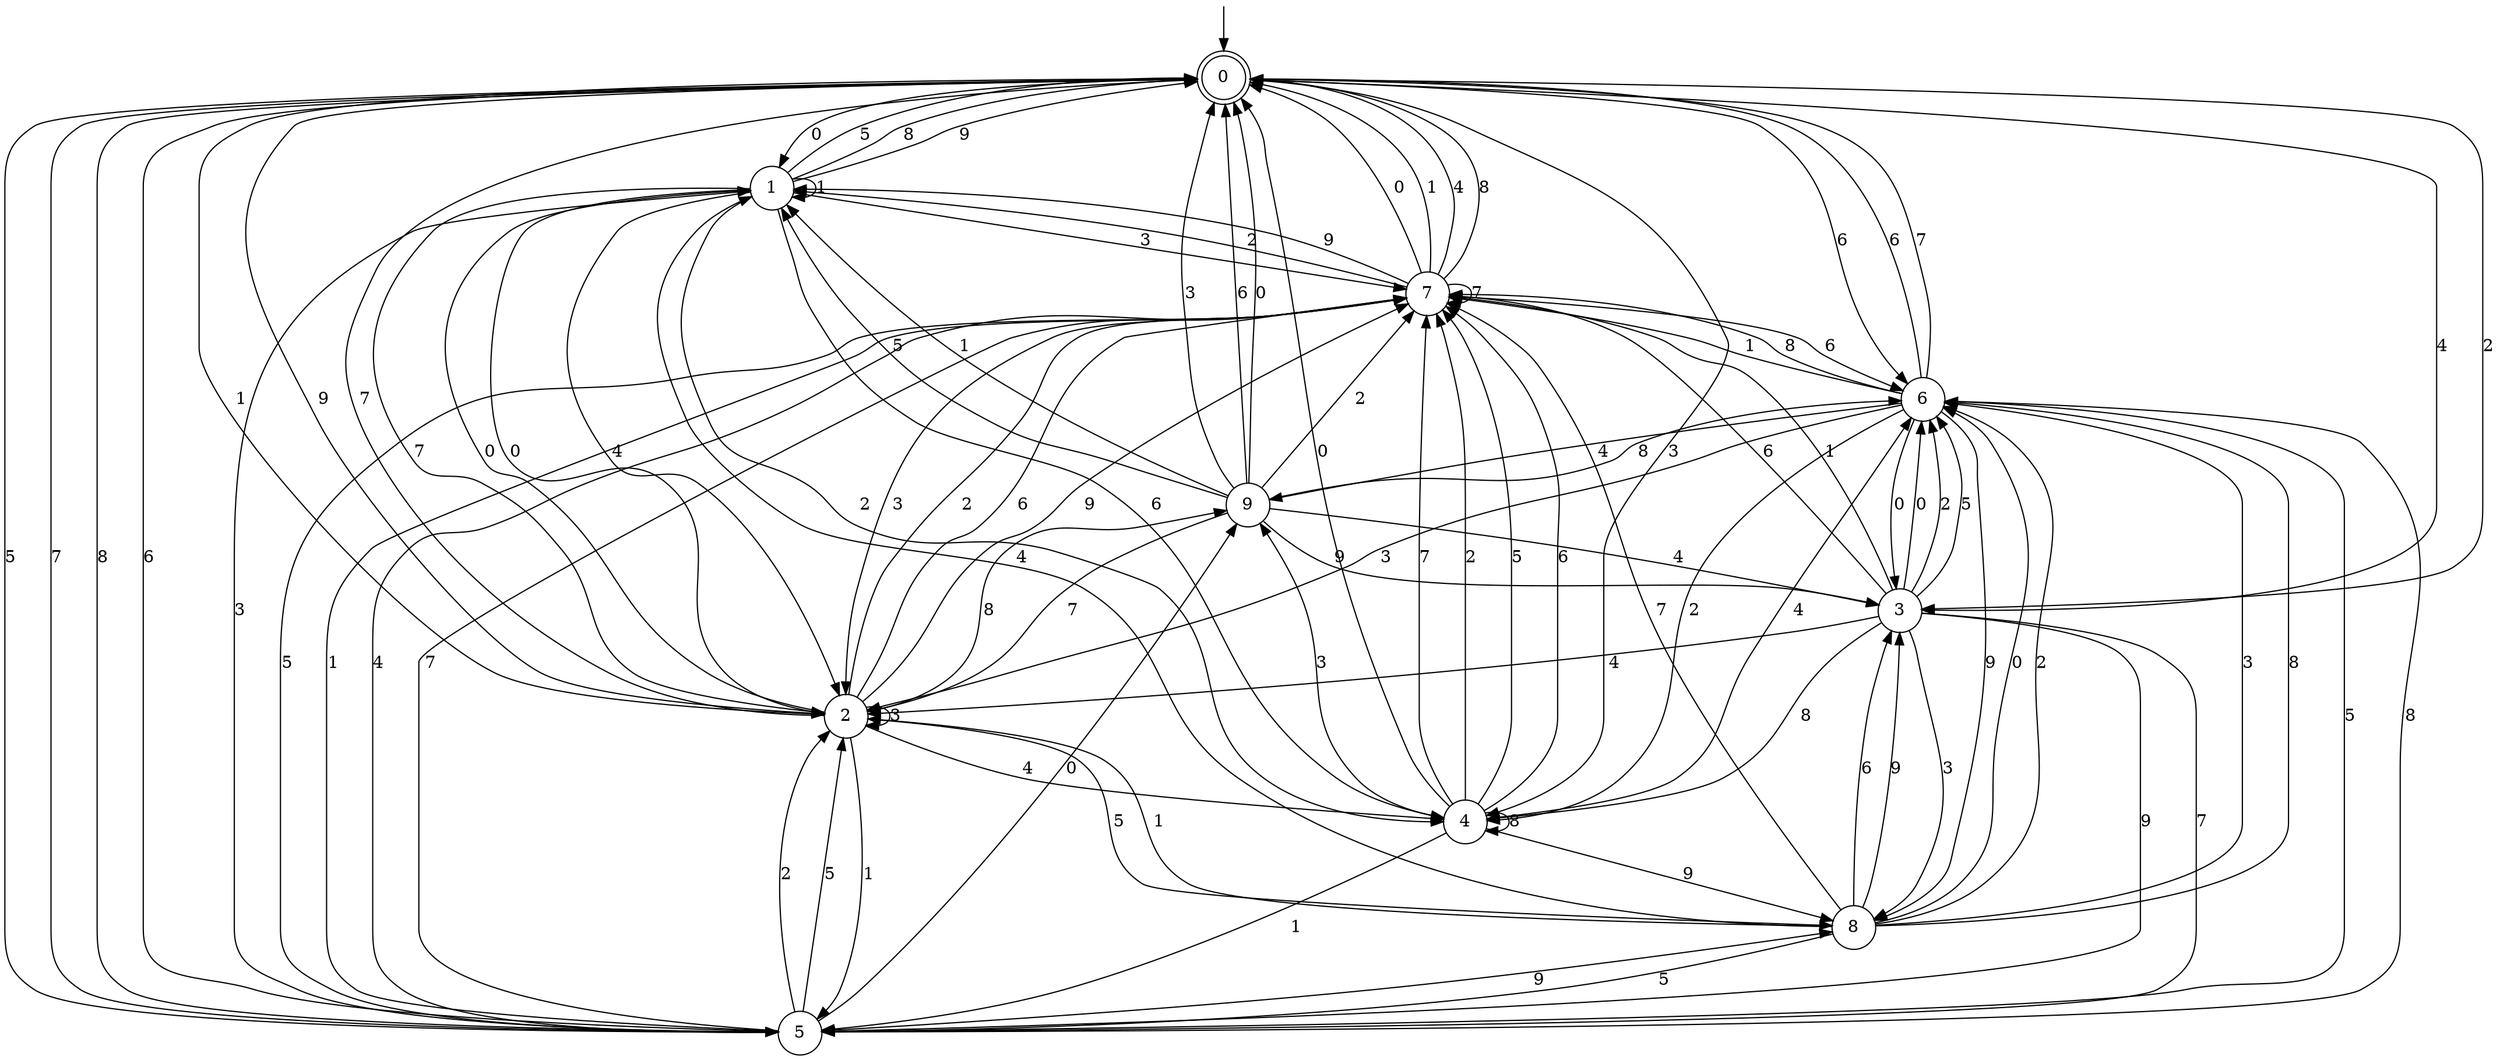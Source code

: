 digraph g {

	s0 [shape="doublecircle" label="0"];
	s1 [shape="circle" label="1"];
	s2 [shape="circle" label="2"];
	s3 [shape="circle" label="3"];
	s4 [shape="circle" label="4"];
	s5 [shape="circle" label="5"];
	s6 [shape="circle" label="6"];
	s7 [shape="circle" label="7"];
	s8 [shape="circle" label="8"];
	s9 [shape="circle" label="9"];
	s0 -> s1 [label="0"];
	s0 -> s2 [label="1"];
	s0 -> s3 [label="2"];
	s0 -> s4 [label="3"];
	s0 -> s3 [label="4"];
	s0 -> s5 [label="5"];
	s0 -> s6 [label="6"];
	s0 -> s5 [label="7"];
	s0 -> s5 [label="8"];
	s0 -> s2 [label="9"];
	s1 -> s2 [label="0"];
	s1 -> s1 [label="1"];
	s1 -> s4 [label="2"];
	s1 -> s7 [label="3"];
	s1 -> s2 [label="4"];
	s1 -> s0 [label="5"];
	s1 -> s4 [label="6"];
	s1 -> s2 [label="7"];
	s1 -> s0 [label="8"];
	s1 -> s0 [label="9"];
	s2 -> s1 [label="0"];
	s2 -> s5 [label="1"];
	s2 -> s7 [label="2"];
	s2 -> s2 [label="3"];
	s2 -> s4 [label="4"];
	s2 -> s8 [label="5"];
	s2 -> s7 [label="6"];
	s2 -> s0 [label="7"];
	s2 -> s9 [label="8"];
	s2 -> s7 [label="9"];
	s3 -> s6 [label="0"];
	s3 -> s7 [label="1"];
	s3 -> s6 [label="2"];
	s3 -> s8 [label="3"];
	s3 -> s2 [label="4"];
	s3 -> s6 [label="5"];
	s3 -> s7 [label="6"];
	s3 -> s5 [label="7"];
	s3 -> s4 [label="8"];
	s3 -> s5 [label="9"];
	s4 -> s0 [label="0"];
	s4 -> s5 [label="1"];
	s4 -> s7 [label="2"];
	s4 -> s9 [label="3"];
	s4 -> s6 [label="4"];
	s4 -> s7 [label="5"];
	s4 -> s7 [label="6"];
	s4 -> s7 [label="7"];
	s4 -> s4 [label="8"];
	s4 -> s8 [label="9"];
	s5 -> s9 [label="0"];
	s5 -> s7 [label="1"];
	s5 -> s2 [label="2"];
	s5 -> s1 [label="3"];
	s5 -> s7 [label="4"];
	s5 -> s2 [label="5"];
	s5 -> s0 [label="6"];
	s5 -> s7 [label="7"];
	s5 -> s6 [label="8"];
	s5 -> s8 [label="9"];
	s6 -> s3 [label="0"];
	s6 -> s7 [label="1"];
	s6 -> s4 [label="2"];
	s6 -> s2 [label="3"];
	s6 -> s9 [label="4"];
	s6 -> s5 [label="5"];
	s6 -> s0 [label="6"];
	s6 -> s0 [label="7"];
	s6 -> s7 [label="8"];
	s6 -> s8 [label="9"];
	s7 -> s0 [label="0"];
	s7 -> s0 [label="1"];
	s7 -> s1 [label="2"];
	s7 -> s2 [label="3"];
	s7 -> s0 [label="4"];
	s7 -> s5 [label="5"];
	s7 -> s6 [label="6"];
	s7 -> s7 [label="7"];
	s7 -> s0 [label="8"];
	s7 -> s1 [label="9"];
	s8 -> s6 [label="0"];
	s8 -> s2 [label="1"];
	s8 -> s6 [label="2"];
	s8 -> s6 [label="3"];
	s8 -> s1 [label="4"];
	s8 -> s5 [label="5"];
	s8 -> s3 [label="6"];
	s8 -> s7 [label="7"];
	s8 -> s6 [label="8"];
	s8 -> s3 [label="9"];
	s9 -> s0 [label="0"];
	s9 -> s1 [label="1"];
	s9 -> s7 [label="2"];
	s9 -> s0 [label="3"];
	s9 -> s3 [label="4"];
	s9 -> s1 [label="5"];
	s9 -> s0 [label="6"];
	s9 -> s2 [label="7"];
	s9 -> s6 [label="8"];
	s9 -> s3 [label="9"];

__start0 [label="" shape="none" width="0" height="0"];
__start0 -> s0;

}
